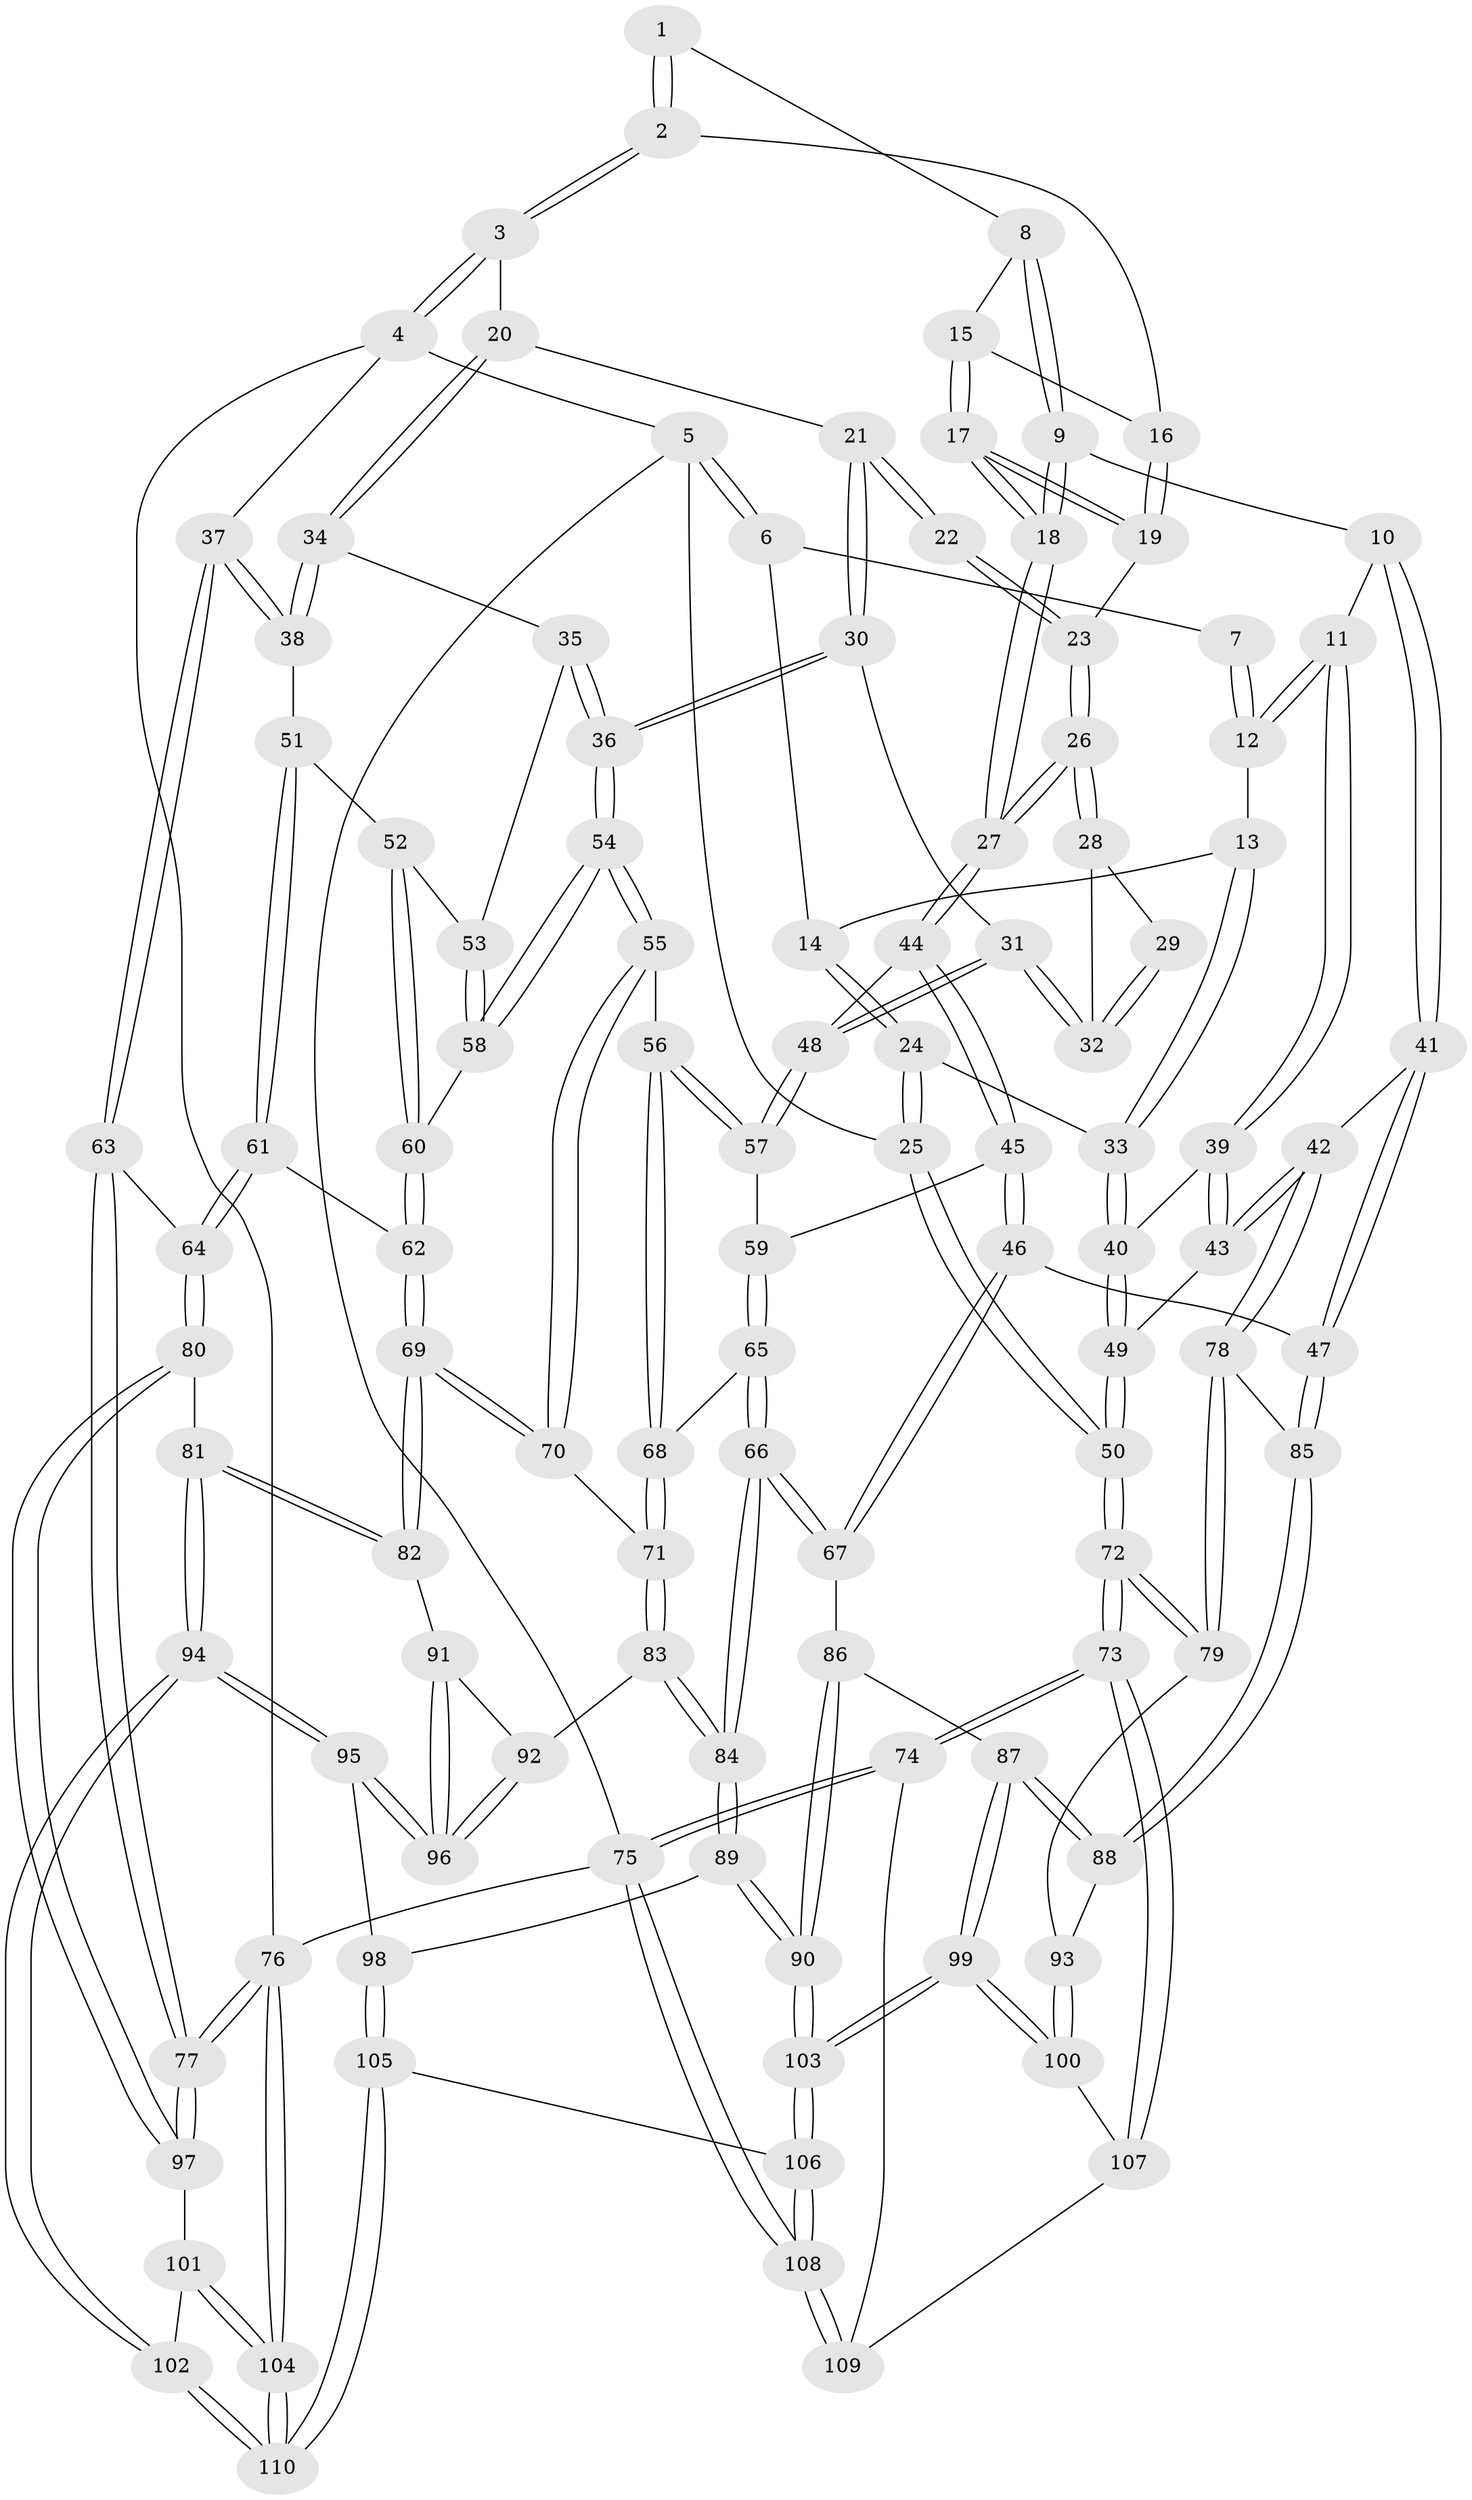 // coarse degree distribution, {4: 0.5681818181818182, 3: 0.2727272727272727, 2: 0.06818181818181818, 5: 0.06818181818181818, 7: 0.022727272727272728}
// Generated by graph-tools (version 1.1) at 2025/38/03/04/25 23:38:25]
// undirected, 110 vertices, 272 edges
graph export_dot {
  node [color=gray90,style=filled];
  1 [pos="+0.23790090654457263+0"];
  2 [pos="+0.5577535356294471+0"];
  3 [pos="+0.7339910430317046+0"];
  4 [pos="+1+0"];
  5 [pos="+0+0"];
  6 [pos="+0.04740216232971666+0"];
  7 [pos="+0.2131338765114747+0"];
  8 [pos="+0.35059207497671446+0.12618349516984131"];
  9 [pos="+0.33051141733839723+0.2472508503378893"];
  10 [pos="+0.29138100665595007+0.24284744482977058"];
  11 [pos="+0.25723647266213595+0.23071385757165813"];
  12 [pos="+0.2374039773371464+0.21074482544673875"];
  13 [pos="+0.21056202423379958+0.21071705226002677"];
  14 [pos="+0.09732117165463888+0.14106976668944918"];
  15 [pos="+0.41879944690202153+0.10151172720572973"];
  16 [pos="+0.4904544305650959+0.022613219549737995"];
  17 [pos="+0.36859857357649967+0.24218289081607944"];
  18 [pos="+0.35400033095534594+0.2568891793811232"];
  19 [pos="+0.4566126009963538+0.1830285461022501"];
  20 [pos="+0.713406298778885+0.08694024864118866"];
  21 [pos="+0.5834075341979409+0.21000049131219342"];
  22 [pos="+0.5654913638380744+0.2153847632972423"];
  23 [pos="+0.5397670844184154+0.21196769334070864"];
  24 [pos="+0.011381921103207984+0.2666175181860779"];
  25 [pos="+0+0.22389360635273908"];
  26 [pos="+0.3758834833866065+0.2843247967143283"];
  27 [pos="+0.3744671347812887+0.28428359703418304"];
  28 [pos="+0.4568093142459343+0.29553709007754025"];
  29 [pos="+0.5306844508942438+0.25350922662929487"];
  30 [pos="+0.5820301814350631+0.3435307885392404"];
  31 [pos="+0.5376450950383127+0.3596984779437382"];
  32 [pos="+0.5211328314776403+0.3396785532158688"];
  33 [pos="+0.029374097873426954+0.27540718229971667"];
  34 [pos="+0.7645574543824686+0.24036980579754993"];
  35 [pos="+0.6572409760053911+0.35519116232065867"];
  36 [pos="+0.6361348820386521+0.36558805140771244"];
  37 [pos="+1+0.2596560944934033"];
  38 [pos="+0.8628570466556109+0.3442404635880881"];
  39 [pos="+0.14264345501676734+0.3862513475592076"];
  40 [pos="+0.09228100735453501+0.35659287692976344"];
  41 [pos="+0.22203739019938024+0.5128064559518668"];
  42 [pos="+0.20214028307437792+0.5062379000621549"];
  43 [pos="+0.19899522022569127+0.5015645841027715"];
  44 [pos="+0.37897901570833725+0.33190500636493697"];
  45 [pos="+0.37576618686779173+0.38978736502214817"];
  46 [pos="+0.26829288689100195+0.5313332430933825"];
  47 [pos="+0.23059752076988166+0.517429634238794"];
  48 [pos="+0.5253859383383376+0.3818387060064244"];
  49 [pos="+0.009133361320014159+0.44440787302449936"];
  50 [pos="+0+0.5478661429849077"];
  51 [pos="+0.8612856348214311+0.3499965934314002"];
  52 [pos="+0.7481599698570776+0.4139158174682212"];
  53 [pos="+0.705502499067371+0.4034669630729574"];
  54 [pos="+0.6275690558263196+0.4742701904798933"];
  55 [pos="+0.6244323820694226+0.4775001898548839"];
  56 [pos="+0.589839546294398+0.47887179202050423"];
  57 [pos="+0.5119516630834312+0.4312874698459117"];
  58 [pos="+0.6708621475010595+0.46980864773640457"];
  59 [pos="+0.4866469276536809+0.4427789870684679"];
  60 [pos="+0.7151856579740394+0.4754481729509272"];
  61 [pos="+0.8654398811066006+0.526946348361841"];
  62 [pos="+0.7392385811805611+0.49958625961740444"];
  63 [pos="+1+0.5288394350976249"];
  64 [pos="+0.8821214552778986+0.5662847257255552"];
  65 [pos="+0.4424507218002478+0.5691295498363892"];
  66 [pos="+0.3980700096756367+0.6037975537638665"];
  67 [pos="+0.2706754709013229+0.5342139034703857"];
  68 [pos="+0.530349919761597+0.558311884364112"];
  69 [pos="+0.666001837944045+0.6141097485969114"];
  70 [pos="+0.6625568674345885+0.6127863173044275"];
  71 [pos="+0.6150519208970788+0.6247395416667504"];
  72 [pos="+0+0.6647614263845296"];
  73 [pos="+0+0.7395929324673258"];
  74 [pos="+0+0.9236573209948696"];
  75 [pos="+0+1"];
  76 [pos="+1+1"];
  77 [pos="+1+0.8398937512693672"];
  78 [pos="+0.0607101662544722+0.5796183211095816"];
  79 [pos="+0+0.6590525833610797"];
  80 [pos="+0.8423791622289349+0.6580613334214488"];
  81 [pos="+0.815263710283536+0.6675115462737087"];
  82 [pos="+0.698199047392817+0.6378037552732815"];
  83 [pos="+0.545361750765988+0.6934742136317896"];
  84 [pos="+0.4331208122290869+0.7052087021362868"];
  85 [pos="+0.14451229353016287+0.6824122307896009"];
  86 [pos="+0.2677223616064555+0.5470831680223324"];
  87 [pos="+0.1869947622679656+0.7522885794212754"];
  88 [pos="+0.14298916312391982+0.7285432588367874"];
  89 [pos="+0.4112031962988049+0.7792637621426937"];
  90 [pos="+0.2790935528797575+0.8534712829515582"];
  91 [pos="+0.6733502877047597+0.688851432494532"];
  92 [pos="+0.593155341410664+0.7432873886540216"];
  93 [pos="+0.07379428066816235+0.7281977667036278"];
  94 [pos="+0.6807337409776855+0.9274096453037461"];
  95 [pos="+0.6620384573596076+0.9072839150088521"];
  96 [pos="+0.6475279729205153+0.8519341881158848"];
  97 [pos="+0.9121514567597951+0.7334805710112056"];
  98 [pos="+0.4609821759117535+0.823557391408264"];
  99 [pos="+0.2550321072306503+0.8563326759614415"];
  100 [pos="+0.11611919569654541+0.867845134274323"];
  101 [pos="+0.9009702994612137+0.7734357326922109"];
  102 [pos="+0.7049017979092145+0.9985277904907949"];
  103 [pos="+0.26731384133439473+0.86254939479236"];
  104 [pos="+0.9741797793766916+1"];
  105 [pos="+0.4430916155870795+1"];
  106 [pos="+0.29267818168164556+1"];
  107 [pos="+0.09008171628304762+0.8767754516584411"];
  108 [pos="+0.15174974299830327+1"];
  109 [pos="+0.07364294065251972+0.9504352486012562"];
  110 [pos="+0.7402804399286866+1"];
  1 -- 2;
  1 -- 2;
  1 -- 8;
  2 -- 3;
  2 -- 3;
  2 -- 16;
  3 -- 4;
  3 -- 4;
  3 -- 20;
  4 -- 5;
  4 -- 37;
  4 -- 76;
  5 -- 6;
  5 -- 6;
  5 -- 25;
  5 -- 75;
  6 -- 7;
  6 -- 14;
  7 -- 12;
  7 -- 12;
  8 -- 9;
  8 -- 9;
  8 -- 15;
  9 -- 10;
  9 -- 18;
  9 -- 18;
  10 -- 11;
  10 -- 41;
  10 -- 41;
  11 -- 12;
  11 -- 12;
  11 -- 39;
  11 -- 39;
  12 -- 13;
  13 -- 14;
  13 -- 33;
  13 -- 33;
  14 -- 24;
  14 -- 24;
  15 -- 16;
  15 -- 17;
  15 -- 17;
  16 -- 19;
  16 -- 19;
  17 -- 18;
  17 -- 18;
  17 -- 19;
  17 -- 19;
  18 -- 27;
  18 -- 27;
  19 -- 23;
  20 -- 21;
  20 -- 34;
  20 -- 34;
  21 -- 22;
  21 -- 22;
  21 -- 30;
  21 -- 30;
  22 -- 23;
  22 -- 23;
  23 -- 26;
  23 -- 26;
  24 -- 25;
  24 -- 25;
  24 -- 33;
  25 -- 50;
  25 -- 50;
  26 -- 27;
  26 -- 27;
  26 -- 28;
  26 -- 28;
  27 -- 44;
  27 -- 44;
  28 -- 29;
  28 -- 32;
  29 -- 32;
  29 -- 32;
  30 -- 31;
  30 -- 36;
  30 -- 36;
  31 -- 32;
  31 -- 32;
  31 -- 48;
  31 -- 48;
  33 -- 40;
  33 -- 40;
  34 -- 35;
  34 -- 38;
  34 -- 38;
  35 -- 36;
  35 -- 36;
  35 -- 53;
  36 -- 54;
  36 -- 54;
  37 -- 38;
  37 -- 38;
  37 -- 63;
  37 -- 63;
  38 -- 51;
  39 -- 40;
  39 -- 43;
  39 -- 43;
  40 -- 49;
  40 -- 49;
  41 -- 42;
  41 -- 47;
  41 -- 47;
  42 -- 43;
  42 -- 43;
  42 -- 78;
  42 -- 78;
  43 -- 49;
  44 -- 45;
  44 -- 45;
  44 -- 48;
  45 -- 46;
  45 -- 46;
  45 -- 59;
  46 -- 47;
  46 -- 67;
  46 -- 67;
  47 -- 85;
  47 -- 85;
  48 -- 57;
  48 -- 57;
  49 -- 50;
  49 -- 50;
  50 -- 72;
  50 -- 72;
  51 -- 52;
  51 -- 61;
  51 -- 61;
  52 -- 53;
  52 -- 60;
  52 -- 60;
  53 -- 58;
  53 -- 58;
  54 -- 55;
  54 -- 55;
  54 -- 58;
  54 -- 58;
  55 -- 56;
  55 -- 70;
  55 -- 70;
  56 -- 57;
  56 -- 57;
  56 -- 68;
  56 -- 68;
  57 -- 59;
  58 -- 60;
  59 -- 65;
  59 -- 65;
  60 -- 62;
  60 -- 62;
  61 -- 62;
  61 -- 64;
  61 -- 64;
  62 -- 69;
  62 -- 69;
  63 -- 64;
  63 -- 77;
  63 -- 77;
  64 -- 80;
  64 -- 80;
  65 -- 66;
  65 -- 66;
  65 -- 68;
  66 -- 67;
  66 -- 67;
  66 -- 84;
  66 -- 84;
  67 -- 86;
  68 -- 71;
  68 -- 71;
  69 -- 70;
  69 -- 70;
  69 -- 82;
  69 -- 82;
  70 -- 71;
  71 -- 83;
  71 -- 83;
  72 -- 73;
  72 -- 73;
  72 -- 79;
  72 -- 79;
  73 -- 74;
  73 -- 74;
  73 -- 107;
  73 -- 107;
  74 -- 75;
  74 -- 75;
  74 -- 109;
  75 -- 108;
  75 -- 108;
  75 -- 76;
  76 -- 77;
  76 -- 77;
  76 -- 104;
  76 -- 104;
  77 -- 97;
  77 -- 97;
  78 -- 79;
  78 -- 79;
  78 -- 85;
  79 -- 93;
  80 -- 81;
  80 -- 97;
  80 -- 97;
  81 -- 82;
  81 -- 82;
  81 -- 94;
  81 -- 94;
  82 -- 91;
  83 -- 84;
  83 -- 84;
  83 -- 92;
  84 -- 89;
  84 -- 89;
  85 -- 88;
  85 -- 88;
  86 -- 87;
  86 -- 90;
  86 -- 90;
  87 -- 88;
  87 -- 88;
  87 -- 99;
  87 -- 99;
  88 -- 93;
  89 -- 90;
  89 -- 90;
  89 -- 98;
  90 -- 103;
  90 -- 103;
  91 -- 92;
  91 -- 96;
  91 -- 96;
  92 -- 96;
  92 -- 96;
  93 -- 100;
  93 -- 100;
  94 -- 95;
  94 -- 95;
  94 -- 102;
  94 -- 102;
  95 -- 96;
  95 -- 96;
  95 -- 98;
  97 -- 101;
  98 -- 105;
  98 -- 105;
  99 -- 100;
  99 -- 100;
  99 -- 103;
  99 -- 103;
  100 -- 107;
  101 -- 102;
  101 -- 104;
  101 -- 104;
  102 -- 110;
  102 -- 110;
  103 -- 106;
  103 -- 106;
  104 -- 110;
  104 -- 110;
  105 -- 106;
  105 -- 110;
  105 -- 110;
  106 -- 108;
  106 -- 108;
  107 -- 109;
  108 -- 109;
  108 -- 109;
}
